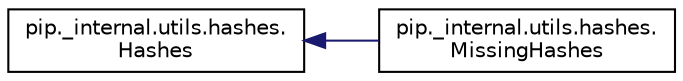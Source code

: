 digraph "Graphical Class Hierarchy"
{
 // LATEX_PDF_SIZE
  edge [fontname="Helvetica",fontsize="10",labelfontname="Helvetica",labelfontsize="10"];
  node [fontname="Helvetica",fontsize="10",shape=record];
  rankdir="LR";
  Node0 [label="pip._internal.utils.hashes.\lHashes",height=0.2,width=0.4,color="black", fillcolor="white", style="filled",URL="$classpip_1_1__internal_1_1utils_1_1hashes_1_1Hashes.html",tooltip=" "];
  Node0 -> Node1 [dir="back",color="midnightblue",fontsize="10",style="solid",fontname="Helvetica"];
  Node1 [label="pip._internal.utils.hashes.\lMissingHashes",height=0.2,width=0.4,color="black", fillcolor="white", style="filled",URL="$classpip_1_1__internal_1_1utils_1_1hashes_1_1MissingHashes.html",tooltip=" "];
}
